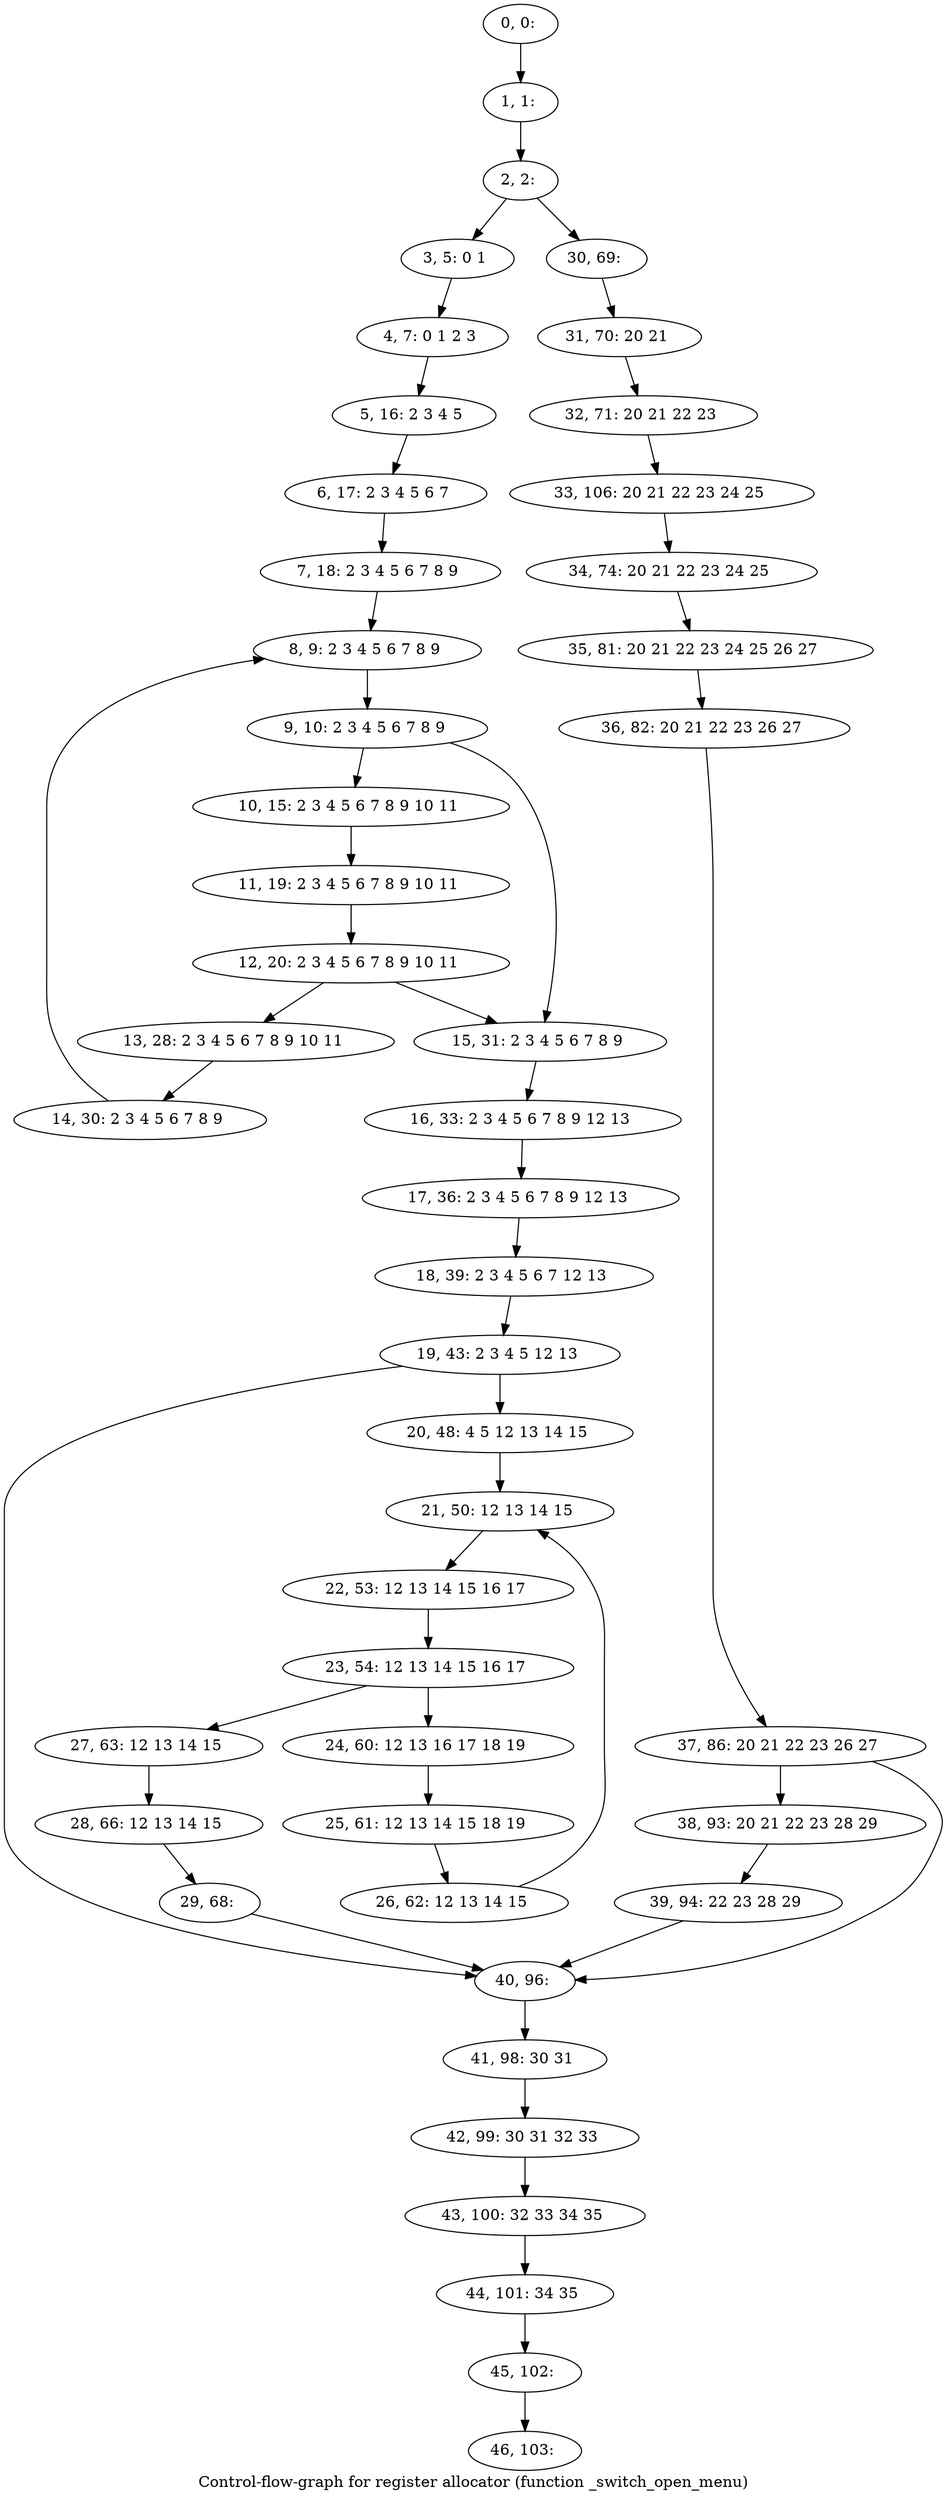 digraph G {
graph [label="Control-flow-graph for register allocator (function _switch_open_menu)"]
0[label="0, 0: "];
1[label="1, 1: "];
2[label="2, 2: "];
3[label="3, 5: 0 1 "];
4[label="4, 7: 0 1 2 3 "];
5[label="5, 16: 2 3 4 5 "];
6[label="6, 17: 2 3 4 5 6 7 "];
7[label="7, 18: 2 3 4 5 6 7 8 9 "];
8[label="8, 9: 2 3 4 5 6 7 8 9 "];
9[label="9, 10: 2 3 4 5 6 7 8 9 "];
10[label="10, 15: 2 3 4 5 6 7 8 9 10 11 "];
11[label="11, 19: 2 3 4 5 6 7 8 9 10 11 "];
12[label="12, 20: 2 3 4 5 6 7 8 9 10 11 "];
13[label="13, 28: 2 3 4 5 6 7 8 9 10 11 "];
14[label="14, 30: 2 3 4 5 6 7 8 9 "];
15[label="15, 31: 2 3 4 5 6 7 8 9 "];
16[label="16, 33: 2 3 4 5 6 7 8 9 12 13 "];
17[label="17, 36: 2 3 4 5 6 7 8 9 12 13 "];
18[label="18, 39: 2 3 4 5 6 7 12 13 "];
19[label="19, 43: 2 3 4 5 12 13 "];
20[label="20, 48: 4 5 12 13 14 15 "];
21[label="21, 50: 12 13 14 15 "];
22[label="22, 53: 12 13 14 15 16 17 "];
23[label="23, 54: 12 13 14 15 16 17 "];
24[label="24, 60: 12 13 16 17 18 19 "];
25[label="25, 61: 12 13 14 15 18 19 "];
26[label="26, 62: 12 13 14 15 "];
27[label="27, 63: 12 13 14 15 "];
28[label="28, 66: 12 13 14 15 "];
29[label="29, 68: "];
30[label="30, 69: "];
31[label="31, 70: 20 21 "];
32[label="32, 71: 20 21 22 23 "];
33[label="33, 106: 20 21 22 23 24 25 "];
34[label="34, 74: 20 21 22 23 24 25 "];
35[label="35, 81: 20 21 22 23 24 25 26 27 "];
36[label="36, 82: 20 21 22 23 26 27 "];
37[label="37, 86: 20 21 22 23 26 27 "];
38[label="38, 93: 20 21 22 23 28 29 "];
39[label="39, 94: 22 23 28 29 "];
40[label="40, 96: "];
41[label="41, 98: 30 31 "];
42[label="42, 99: 30 31 32 33 "];
43[label="43, 100: 32 33 34 35 "];
44[label="44, 101: 34 35 "];
45[label="45, 102: "];
46[label="46, 103: "];
0->1 ;
1->2 ;
2->3 ;
2->30 ;
3->4 ;
4->5 ;
5->6 ;
6->7 ;
7->8 ;
8->9 ;
9->10 ;
9->15 ;
10->11 ;
11->12 ;
12->13 ;
12->15 ;
13->14 ;
14->8 ;
15->16 ;
16->17 ;
17->18 ;
18->19 ;
19->20 ;
19->40 ;
20->21 ;
21->22 ;
22->23 ;
23->24 ;
23->27 ;
24->25 ;
25->26 ;
26->21 ;
27->28 ;
28->29 ;
29->40 ;
30->31 ;
31->32 ;
32->33 ;
33->34 ;
34->35 ;
35->36 ;
36->37 ;
37->38 ;
37->40 ;
38->39 ;
39->40 ;
40->41 ;
41->42 ;
42->43 ;
43->44 ;
44->45 ;
45->46 ;
}
